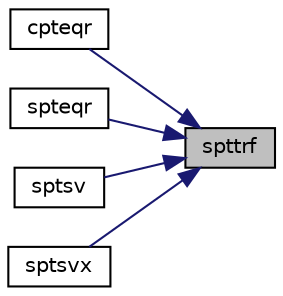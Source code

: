 digraph "spttrf"
{
 // LATEX_PDF_SIZE
  edge [fontname="Helvetica",fontsize="10",labelfontname="Helvetica",labelfontsize="10"];
  node [fontname="Helvetica",fontsize="10",shape=record];
  rankdir="RL";
  Node1 [label="spttrf",height=0.2,width=0.4,color="black", fillcolor="grey75", style="filled", fontcolor="black",tooltip="SPTTRF"];
  Node1 -> Node2 [dir="back",color="midnightblue",fontsize="10",style="solid",fontname="Helvetica"];
  Node2 [label="cpteqr",height=0.2,width=0.4,color="black", fillcolor="white", style="filled",URL="$cpteqr_8f.html#a0333b0f77b9e0af4ad1012b14d9d9d22",tooltip="CPTEQR"];
  Node1 -> Node3 [dir="back",color="midnightblue",fontsize="10",style="solid",fontname="Helvetica"];
  Node3 [label="spteqr",height=0.2,width=0.4,color="black", fillcolor="white", style="filled",URL="$spteqr_8f.html#a72b5ecbbf9359796ae9368a141d2540c",tooltip="SPTEQR"];
  Node1 -> Node4 [dir="back",color="midnightblue",fontsize="10",style="solid",fontname="Helvetica"];
  Node4 [label="sptsv",height=0.2,width=0.4,color="black", fillcolor="white", style="filled",URL="$sptsv_8f.html#a4b54ec5cf63547490c2a0258036b7f72",tooltip="SPTSV computes the solution to system of linear equations A * X = B for PT matrices"];
  Node1 -> Node5 [dir="back",color="midnightblue",fontsize="10",style="solid",fontname="Helvetica"];
  Node5 [label="sptsvx",height=0.2,width=0.4,color="black", fillcolor="white", style="filled",URL="$sptsvx_8f.html#ab3fbf901ac3c3e7b56d7fd79b6c5b54d",tooltip="SPTSVX computes the solution to system of linear equations A * X = B for PT matrices"];
}
